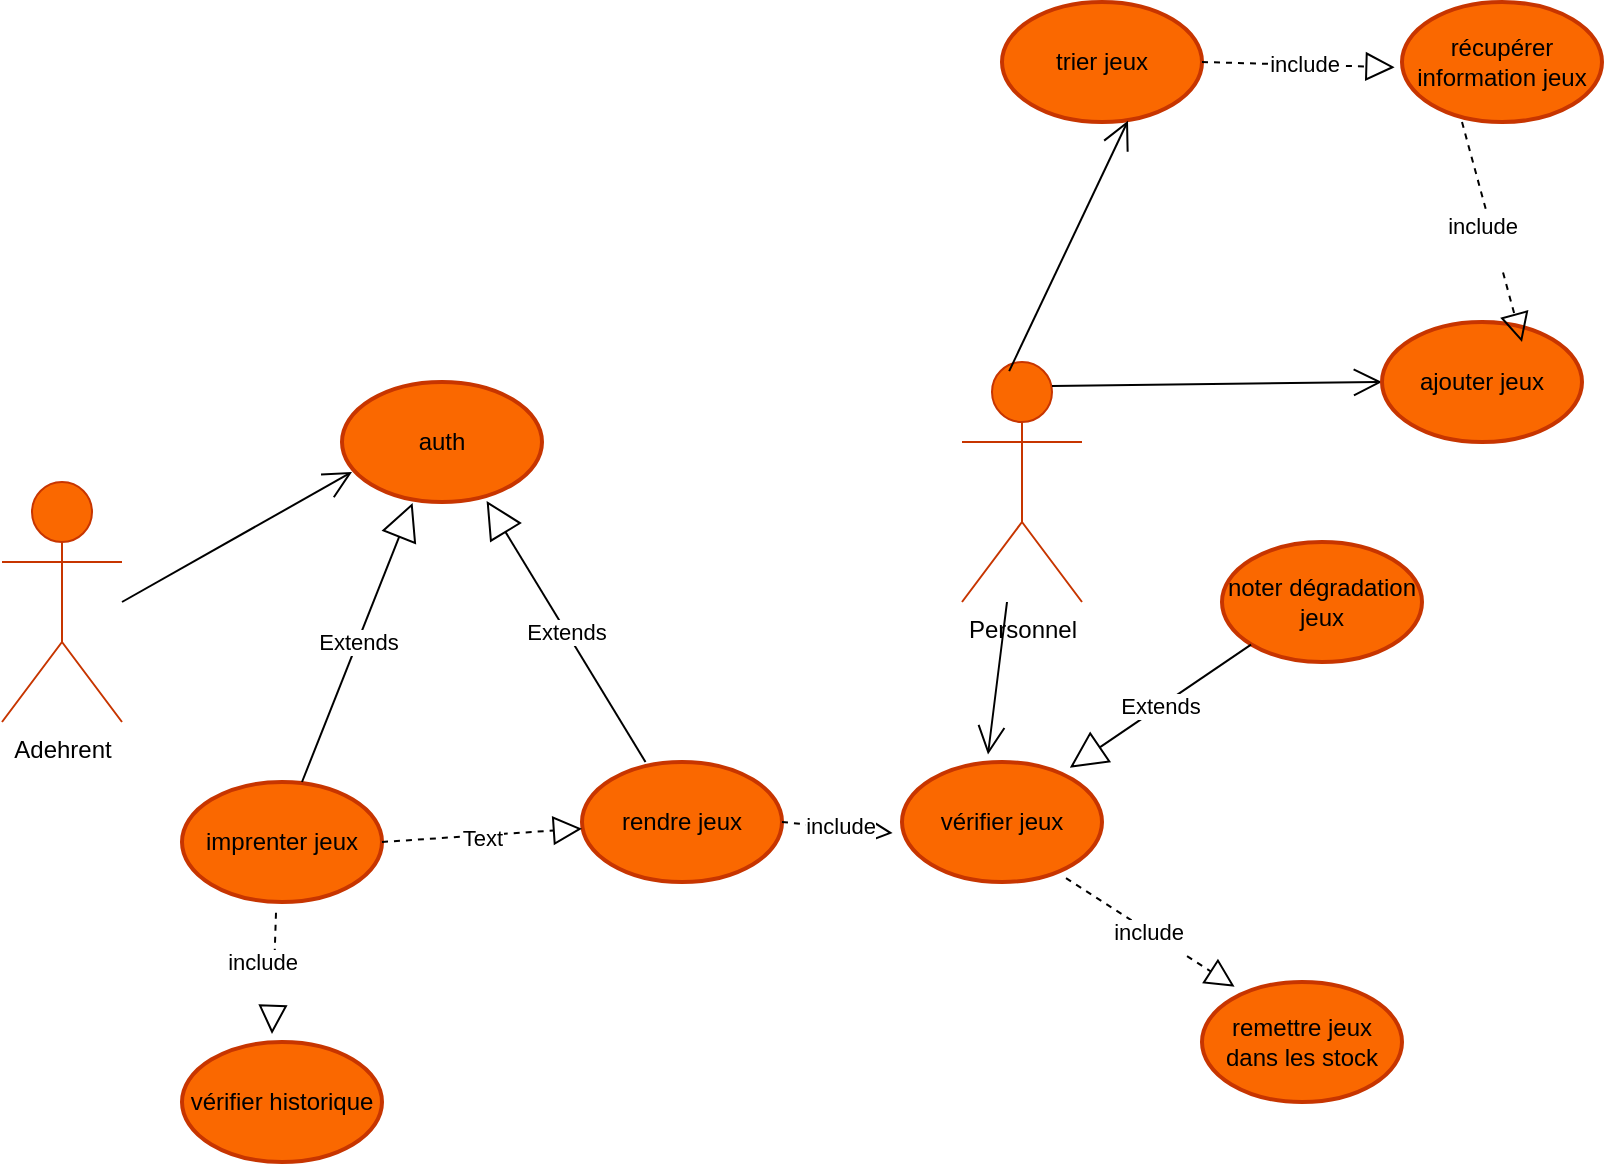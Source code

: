 <mxfile version="22.1.5" type="github">
  <diagram name="Page-1" id="v7P0pyQyvOZX8OTGJmDP">
    <mxGraphModel dx="704" dy="1523" grid="1" gridSize="10" guides="1" tooltips="1" connect="1" arrows="1" fold="1" page="1" pageScale="1" pageWidth="827" pageHeight="1169" math="0" shadow="0">
      <root>
        <mxCell id="0" />
        <mxCell id="1" parent="0" />
        <mxCell id="Od15NHEQVfIm5OTxSFyM-4" value="Adehrent " style="shape=umlActor;verticalLabelPosition=bottom;verticalAlign=top;html=1;fillColor=#fa6800;fontColor=#000000;strokeColor=#C73500;" vertex="1" parent="1">
          <mxGeometry x="90" y="-230" width="60" height="120" as="geometry" />
        </mxCell>
        <mxCell id="Od15NHEQVfIm5OTxSFyM-6" value="auth" style="strokeWidth=2;html=1;shape=mxgraph.flowchart.start_1;whiteSpace=wrap;fillColor=#fa6800;strokeColor=#C73500;fontColor=#000000;" vertex="1" parent="1">
          <mxGeometry x="260" y="-280" width="100" height="60" as="geometry" />
        </mxCell>
        <mxCell id="Od15NHEQVfIm5OTxSFyM-10" value="" style="endArrow=open;endFill=1;endSize=12;html=1;rounded=0;entryX=0.05;entryY=0.75;entryDx=0;entryDy=0;entryPerimeter=0;" edge="1" parent="1" target="Od15NHEQVfIm5OTxSFyM-6">
          <mxGeometry width="160" relative="1" as="geometry">
            <mxPoint x="150" y="-170" as="sourcePoint" />
            <mxPoint x="310" y="-170" as="targetPoint" />
          </mxGeometry>
        </mxCell>
        <mxCell id="Od15NHEQVfIm5OTxSFyM-12" value="imprenter jeux" style="strokeWidth=2;html=1;shape=mxgraph.flowchart.start_1;whiteSpace=wrap;fillColor=#fa6800;strokeColor=#C73500;fontColor=#000000;" vertex="1" parent="1">
          <mxGeometry x="180" y="-80" width="100" height="60" as="geometry" />
        </mxCell>
        <mxCell id="Od15NHEQVfIm5OTxSFyM-13" value="noter dégradation jeux" style="strokeWidth=2;html=1;shape=mxgraph.flowchart.start_1;whiteSpace=wrap;fillColor=#fa6800;strokeColor=#C73500;fontColor=#000000;" vertex="1" parent="1">
          <mxGeometry x="700" y="-200" width="100" height="60" as="geometry" />
        </mxCell>
        <mxCell id="Od15NHEQVfIm5OTxSFyM-14" value="rendre jeux" style="strokeWidth=2;html=1;shape=mxgraph.flowchart.start_1;whiteSpace=wrap;fillColor=#fa6800;strokeColor=#C73500;fontColor=#000000;" vertex="1" parent="1">
          <mxGeometry x="380" y="-90" width="100" height="60" as="geometry" />
        </mxCell>
        <mxCell id="Od15NHEQVfIm5OTxSFyM-18" value="Extends" style="endArrow=block;endSize=16;endFill=0;html=1;rounded=0;entryX=0.723;entryY=0.991;entryDx=0;entryDy=0;entryPerimeter=0;" edge="1" parent="1" source="Od15NHEQVfIm5OTxSFyM-14" target="Od15NHEQVfIm5OTxSFyM-6">
          <mxGeometry width="160" relative="1" as="geometry">
            <mxPoint x="360" y="-100" as="sourcePoint" />
            <mxPoint x="400" y="-197" as="targetPoint" />
            <Array as="points" />
          </mxGeometry>
        </mxCell>
        <mxCell id="Od15NHEQVfIm5OTxSFyM-19" value="" style="endArrow=block;dashed=1;endFill=0;endSize=12;html=1;rounded=0;exitX=1;exitY=0.5;exitDx=0;exitDy=0;exitPerimeter=0;" edge="1" parent="1" source="Od15NHEQVfIm5OTxSFyM-12" target="Od15NHEQVfIm5OTxSFyM-14">
          <mxGeometry width="160" relative="1" as="geometry">
            <mxPoint x="290" y="-40" as="sourcePoint" />
            <mxPoint x="390" y="-50" as="targetPoint" />
            <Array as="points" />
          </mxGeometry>
        </mxCell>
        <mxCell id="Od15NHEQVfIm5OTxSFyM-21" value="Text" style="edgeLabel;html=1;align=center;verticalAlign=middle;resizable=0;points=[];" vertex="1" connectable="0" parent="Od15NHEQVfIm5OTxSFyM-19">
          <mxGeometry x="-0.008" relative="1" as="geometry">
            <mxPoint y="1" as="offset" />
          </mxGeometry>
        </mxCell>
        <mxCell id="Od15NHEQVfIm5OTxSFyM-25" value="&lt;div&gt;include&lt;/div&gt;&lt;div&gt;&lt;br&gt;&lt;/div&gt;" style="edgeLabel;html=1;align=center;verticalAlign=middle;resizable=0;points=[];" vertex="1" connectable="0" parent="Od15NHEQVfIm5OTxSFyM-19">
          <mxGeometry x="0.047" y="-6" relative="1" as="geometry">
            <mxPoint x="330" y="47" as="offset" />
          </mxGeometry>
        </mxCell>
        <mxCell id="Od15NHEQVfIm5OTxSFyM-20" value="Extends" style="endArrow=block;endSize=16;endFill=0;html=1;rounded=0;entryX=0.353;entryY=1.008;entryDx=0;entryDy=0;entryPerimeter=0;exitX=0.6;exitY=0;exitDx=0;exitDy=0;exitPerimeter=0;" edge="1" parent="1" source="Od15NHEQVfIm5OTxSFyM-12" target="Od15NHEQVfIm5OTxSFyM-6">
          <mxGeometry width="160" relative="1" as="geometry">
            <mxPoint x="237" y="-80" as="sourcePoint" />
            <mxPoint x="150" y="-201" as="targetPoint" />
            <Array as="points" />
          </mxGeometry>
        </mxCell>
        <mxCell id="Od15NHEQVfIm5OTxSFyM-26" value="vérifier jeux" style="strokeWidth=2;html=1;shape=mxgraph.flowchart.start_1;whiteSpace=wrap;fillColor=#fa6800;strokeColor=#C73500;fontColor=#000000;" vertex="1" parent="1">
          <mxGeometry x="540" y="-90" width="100" height="60" as="geometry" />
        </mxCell>
        <mxCell id="Od15NHEQVfIm5OTxSFyM-27" value="remettre jeux dans les stock" style="strokeWidth=2;html=1;shape=mxgraph.flowchart.start_1;whiteSpace=wrap;fillColor=#fa6800;strokeColor=#C73500;fontColor=#000000;" vertex="1" parent="1">
          <mxGeometry x="690" y="20" width="100" height="60" as="geometry" />
        </mxCell>
        <mxCell id="Od15NHEQVfIm5OTxSFyM-28" value="vérifier historique" style="strokeWidth=2;html=1;shape=mxgraph.flowchart.start_1;whiteSpace=wrap;fillColor=#fa6800;strokeColor=#C73500;fontColor=#000000;" vertex="1" parent="1">
          <mxGeometry x="180" y="50" width="100" height="60" as="geometry" />
        </mxCell>
        <mxCell id="Od15NHEQVfIm5OTxSFyM-29" value="" style="endArrow=block;dashed=1;endFill=0;endSize=12;html=1;rounded=0;exitX=1;exitY=0.5;exitDx=0;exitDy=0;exitPerimeter=0;entryX=-0.047;entryY=0.592;entryDx=0;entryDy=0;entryPerimeter=0;" edge="1" parent="1" source="Od15NHEQVfIm5OTxSFyM-14" target="Od15NHEQVfIm5OTxSFyM-26">
          <mxGeometry width="160" relative="1" as="geometry">
            <mxPoint x="350" y="-240" as="sourcePoint" />
            <mxPoint x="470" y="-240.42" as="targetPoint" />
            <Array as="points" />
          </mxGeometry>
        </mxCell>
        <mxCell id="Od15NHEQVfIm5OTxSFyM-30" value="Text" style="edgeLabel;html=1;align=center;verticalAlign=middle;resizable=0;points=[];" vertex="1" connectable="0" parent="Od15NHEQVfIm5OTxSFyM-29">
          <mxGeometry x="-0.008" relative="1" as="geometry">
            <mxPoint y="1" as="offset" />
          </mxGeometry>
        </mxCell>
        <mxCell id="Od15NHEQVfIm5OTxSFyM-31" value="&lt;div&gt;include&lt;/div&gt;&lt;div&gt;&lt;br&gt;&lt;/div&gt;" style="edgeLabel;html=1;align=center;verticalAlign=middle;resizable=0;points=[];" vertex="1" connectable="0" parent="Od15NHEQVfIm5OTxSFyM-29">
          <mxGeometry x="0.047" y="-6" relative="1" as="geometry">
            <mxPoint as="offset" />
          </mxGeometry>
        </mxCell>
        <mxCell id="Od15NHEQVfIm5OTxSFyM-32" value="" style="endArrow=block;dashed=1;endFill=0;endSize=12;html=1;rounded=0;exitX=0.47;exitY=1.089;exitDx=0;exitDy=0;exitPerimeter=0;entryX=0.45;entryY=-0.067;entryDx=0;entryDy=0;entryPerimeter=0;" edge="1" parent="1" source="Od15NHEQVfIm5OTxSFyM-12" target="Od15NHEQVfIm5OTxSFyM-28">
          <mxGeometry width="160" relative="1" as="geometry">
            <mxPoint x="175" y="10" as="sourcePoint" />
            <mxPoint x="285" y="10" as="targetPoint" />
            <Array as="points" />
          </mxGeometry>
        </mxCell>
        <mxCell id="Od15NHEQVfIm5OTxSFyM-33" value="Text" style="edgeLabel;html=1;align=center;verticalAlign=middle;resizable=0;points=[];" vertex="1" connectable="0" parent="Od15NHEQVfIm5OTxSFyM-32">
          <mxGeometry x="-0.008" relative="1" as="geometry">
            <mxPoint y="1" as="offset" />
          </mxGeometry>
        </mxCell>
        <mxCell id="Od15NHEQVfIm5OTxSFyM-34" value="&lt;div&gt;include&lt;/div&gt;&lt;div&gt;&lt;br&gt;&lt;/div&gt;" style="edgeLabel;html=1;align=center;verticalAlign=middle;resizable=0;points=[];" vertex="1" connectable="0" parent="Od15NHEQVfIm5OTxSFyM-32">
          <mxGeometry x="0.047" y="-6" relative="1" as="geometry">
            <mxPoint as="offset" />
          </mxGeometry>
        </mxCell>
        <mxCell id="Od15NHEQVfIm5OTxSFyM-35" value="Extends" style="endArrow=block;endSize=16;endFill=0;html=1;rounded=0;entryX=0.839;entryY=0.048;entryDx=0;entryDy=0;entryPerimeter=0;exitX=0.145;exitY=0.855;exitDx=0;exitDy=0;exitPerimeter=0;" edge="1" parent="1" source="Od15NHEQVfIm5OTxSFyM-13" target="Od15NHEQVfIm5OTxSFyM-26">
          <mxGeometry width="160" relative="1" as="geometry">
            <mxPoint x="660" y="-120" as="sourcePoint" />
            <mxPoint x="581" y="-241" as="targetPoint" />
            <Array as="points" />
          </mxGeometry>
        </mxCell>
        <mxCell id="Od15NHEQVfIm5OTxSFyM-37" value="" style="endArrow=block;dashed=1;endFill=0;endSize=12;html=1;rounded=0;exitX=0.82;exitY=0.968;exitDx=0;exitDy=0;exitPerimeter=0;entryX=0.163;entryY=0.04;entryDx=0;entryDy=0;entryPerimeter=0;" edge="1" parent="1" source="Od15NHEQVfIm5OTxSFyM-26" target="Od15NHEQVfIm5OTxSFyM-27">
          <mxGeometry width="160" relative="1" as="geometry">
            <mxPoint x="640" y="7.23" as="sourcePoint" />
            <mxPoint x="720" y="1.23" as="targetPoint" />
            <Array as="points" />
          </mxGeometry>
        </mxCell>
        <mxCell id="Od15NHEQVfIm5OTxSFyM-38" value="Text" style="edgeLabel;html=1;align=center;verticalAlign=middle;resizable=0;points=[];" vertex="1" connectable="0" parent="Od15NHEQVfIm5OTxSFyM-37">
          <mxGeometry x="-0.008" relative="1" as="geometry">
            <mxPoint y="1" as="offset" />
          </mxGeometry>
        </mxCell>
        <mxCell id="Od15NHEQVfIm5OTxSFyM-39" value="&lt;div&gt;include&lt;/div&gt;&lt;div&gt;&lt;br&gt;&lt;/div&gt;" style="edgeLabel;html=1;align=center;verticalAlign=middle;resizable=0;points=[];" vertex="1" connectable="0" parent="Od15NHEQVfIm5OTxSFyM-37">
          <mxGeometry x="0.047" y="-6" relative="1" as="geometry">
            <mxPoint as="offset" />
          </mxGeometry>
        </mxCell>
        <mxCell id="Od15NHEQVfIm5OTxSFyM-40" value="Personnel" style="shape=umlActor;verticalLabelPosition=bottom;verticalAlign=top;html=1;fillColor=#fa6800;fontColor=#000000;strokeColor=#C73500;" vertex="1" parent="1">
          <mxGeometry x="570" y="-290" width="60" height="120" as="geometry" />
        </mxCell>
        <mxCell id="Od15NHEQVfIm5OTxSFyM-41" value="" style="endArrow=open;endFill=1;endSize=12;html=1;rounded=0;entryX=0.43;entryY=-0.063;entryDx=0;entryDy=0;entryPerimeter=0;" edge="1" parent="1" source="Od15NHEQVfIm5OTxSFyM-40" target="Od15NHEQVfIm5OTxSFyM-26">
          <mxGeometry width="160" relative="1" as="geometry">
            <mxPoint x="583" y="-150" as="sourcePoint" />
            <mxPoint x="647.5" y="-170" as="targetPoint" />
          </mxGeometry>
        </mxCell>
        <mxCell id="Od15NHEQVfIm5OTxSFyM-42" value="" style="endArrow=open;endFill=1;endSize=12;html=1;rounded=0;exitX=0.75;exitY=0.1;exitDx=0;exitDy=0;exitPerimeter=0;entryX=0;entryY=0.5;entryDx=0;entryDy=0;entryPerimeter=0;" edge="1" parent="1" source="Od15NHEQVfIm5OTxSFyM-40" target="Od15NHEQVfIm5OTxSFyM-43">
          <mxGeometry width="160" relative="1" as="geometry">
            <mxPoint x="620" y="-280" as="sourcePoint" />
            <mxPoint x="770" y="-280" as="targetPoint" />
          </mxGeometry>
        </mxCell>
        <mxCell id="Od15NHEQVfIm5OTxSFyM-43" value="ajouter jeux" style="strokeWidth=2;html=1;shape=mxgraph.flowchart.start_1;whiteSpace=wrap;fillColor=#fa6800;strokeColor=#C73500;fontColor=#000000;" vertex="1" parent="1">
          <mxGeometry x="780" y="-310" width="100" height="60" as="geometry" />
        </mxCell>
        <mxCell id="Od15NHEQVfIm5OTxSFyM-44" value="récupérer information jeux" style="strokeWidth=2;html=1;shape=mxgraph.flowchart.start_1;whiteSpace=wrap;fillColor=#fa6800;strokeColor=#C73500;fontColor=#000000;" vertex="1" parent="1">
          <mxGeometry x="790" y="-470" width="100" height="60" as="geometry" />
        </mxCell>
        <mxCell id="Od15NHEQVfIm5OTxSFyM-45" value="" style="endArrow=block;dashed=1;endFill=0;endSize=12;html=1;rounded=0;exitX=0.3;exitY=1;exitDx=0;exitDy=0;exitPerimeter=0;entryX=0.7;entryY=0.167;entryDx=0;entryDy=0;entryPerimeter=0;" edge="1" parent="1" source="Od15NHEQVfIm5OTxSFyM-44" target="Od15NHEQVfIm5OTxSFyM-43">
          <mxGeometry width="160" relative="1" as="geometry">
            <mxPoint x="829.52" y="-410" as="sourcePoint" />
            <mxPoint x="829.52" y="-310" as="targetPoint" />
            <Array as="points" />
          </mxGeometry>
        </mxCell>
        <mxCell id="Od15NHEQVfIm5OTxSFyM-46" value="Text" style="edgeLabel;html=1;align=center;verticalAlign=middle;resizable=0;points=[];" vertex="1" connectable="0" parent="Od15NHEQVfIm5OTxSFyM-45">
          <mxGeometry x="-0.008" relative="1" as="geometry">
            <mxPoint y="1" as="offset" />
          </mxGeometry>
        </mxCell>
        <mxCell id="Od15NHEQVfIm5OTxSFyM-47" value="&lt;div&gt;include&lt;/div&gt;&lt;div&gt;&lt;br&gt;&lt;/div&gt;" style="edgeLabel;html=1;align=center;verticalAlign=middle;resizable=0;points=[];" vertex="1" connectable="0" parent="Od15NHEQVfIm5OTxSFyM-45">
          <mxGeometry x="0.047" y="-6" relative="1" as="geometry">
            <mxPoint as="offset" />
          </mxGeometry>
        </mxCell>
        <mxCell id="Od15NHEQVfIm5OTxSFyM-48" value="trier jeux" style="strokeWidth=2;html=1;shape=mxgraph.flowchart.start_1;whiteSpace=wrap;fillColor=#fa6800;strokeColor=#C73500;fontColor=#000000;" vertex="1" parent="1">
          <mxGeometry x="590" y="-470" width="100" height="60" as="geometry" />
        </mxCell>
        <mxCell id="Od15NHEQVfIm5OTxSFyM-49" value="" style="endArrow=block;dashed=1;endFill=0;endSize=12;html=1;rounded=0;exitX=1;exitY=0.5;exitDx=0;exitDy=0;exitPerimeter=0;entryX=-0.037;entryY=0.544;entryDx=0;entryDy=0;entryPerimeter=0;" edge="1" parent="1" source="Od15NHEQVfIm5OTxSFyM-48" target="Od15NHEQVfIm5OTxSFyM-44">
          <mxGeometry width="160" relative="1" as="geometry">
            <mxPoint x="779.05" y="-440" as="sourcePoint" />
            <mxPoint x="740" y="-390" as="targetPoint" />
            <Array as="points" />
          </mxGeometry>
        </mxCell>
        <mxCell id="Od15NHEQVfIm5OTxSFyM-50" value="Text" style="edgeLabel;html=1;align=center;verticalAlign=middle;resizable=0;points=[];" vertex="1" connectable="0" parent="Od15NHEQVfIm5OTxSFyM-49">
          <mxGeometry x="-0.008" relative="1" as="geometry">
            <mxPoint y="1" as="offset" />
          </mxGeometry>
        </mxCell>
        <mxCell id="Od15NHEQVfIm5OTxSFyM-51" value="&lt;div&gt;include&lt;/div&gt;&lt;div&gt;&lt;br&gt;&lt;/div&gt;" style="edgeLabel;html=1;align=center;verticalAlign=middle;resizable=0;points=[];" vertex="1" connectable="0" parent="Od15NHEQVfIm5OTxSFyM-49">
          <mxGeometry x="0.047" y="-6" relative="1" as="geometry">
            <mxPoint as="offset" />
          </mxGeometry>
        </mxCell>
        <mxCell id="Od15NHEQVfIm5OTxSFyM-52" value="" style="endArrow=open;endFill=1;endSize=12;html=1;rounded=0;entryX=0.63;entryY=0.989;entryDx=0;entryDy=0;entryPerimeter=0;exitX=0.393;exitY=0.038;exitDx=0;exitDy=0;exitPerimeter=0;" edge="1" parent="1" source="Od15NHEQVfIm5OTxSFyM-40" target="Od15NHEQVfIm5OTxSFyM-48">
          <mxGeometry width="160" relative="1" as="geometry">
            <mxPoint x="620" y="-290" as="sourcePoint" />
            <mxPoint x="770" y="-290" as="targetPoint" />
          </mxGeometry>
        </mxCell>
      </root>
    </mxGraphModel>
  </diagram>
</mxfile>
